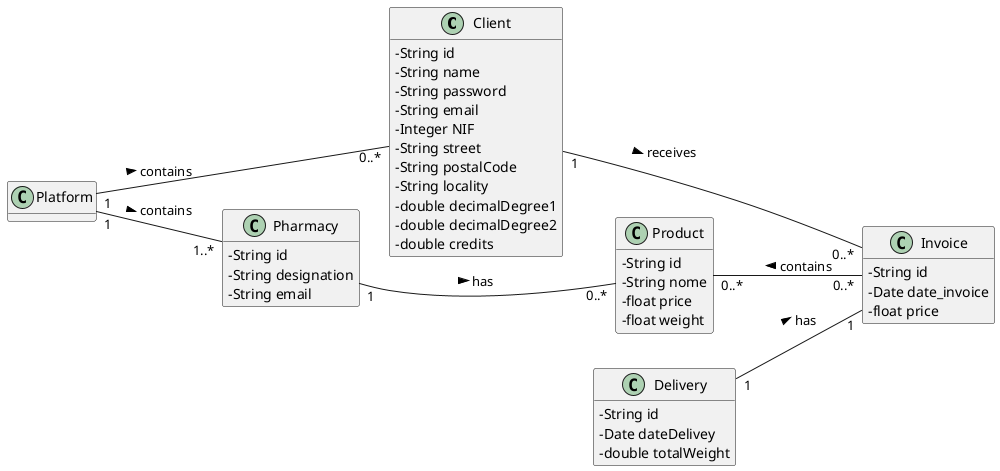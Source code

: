 @startuml
skinparam classAttributeIconSize 0
hide methods
left to right direction

class Client{
  -String id
  -String name
  -String password
  -String email
  -Integer NIF
  -String street
  -String postalCode
  -String locality
  -double decimalDegree1
  -double decimalDegree2
  -double credits

}
class Platform{
}

class Product{
  -String id
  -String nome
  -float price
  -float weight
}

class Invoice{
  -String id
  -Date date_invoice
  -float price


}

class Pharmacy {
  -String id
  -String designation
  -String email
}

class Delivery{
 -String id
 -Date dateDelivey
 -double totalWeight



}

Platform"1" -- "1..*"Pharmacy : contains >

Pharmacy"1" -- "0..*"Product : has >

Platform"1" -- "0..*"Client : contains >

Product"0..*" -- "0..*"Invoice : contains <

Client"1" -- "0..*"Invoice : receives >

Delivery"1" -- "1"Invoice : has >

@enduml
